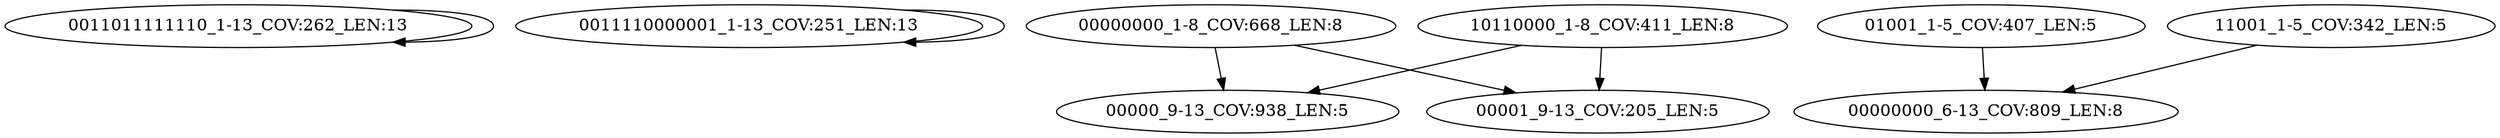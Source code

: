 digraph G {
    "0011011111110_1-13_COV:262_LEN:13" -> "0011011111110_1-13_COV:262_LEN:13";
    "0011110000001_1-13_COV:251_LEN:13" -> "0011110000001_1-13_COV:251_LEN:13";
    "00000000_1-8_COV:668_LEN:8" -> "00000_9-13_COV:938_LEN:5";
    "00000000_1-8_COV:668_LEN:8" -> "00001_9-13_COV:205_LEN:5";
    "01001_1-5_COV:407_LEN:5" -> "00000000_6-13_COV:809_LEN:8";
    "10110000_1-8_COV:411_LEN:8" -> "00000_9-13_COV:938_LEN:5";
    "10110000_1-8_COV:411_LEN:8" -> "00001_9-13_COV:205_LEN:5";
    "11001_1-5_COV:342_LEN:5" -> "00000000_6-13_COV:809_LEN:8";
}
